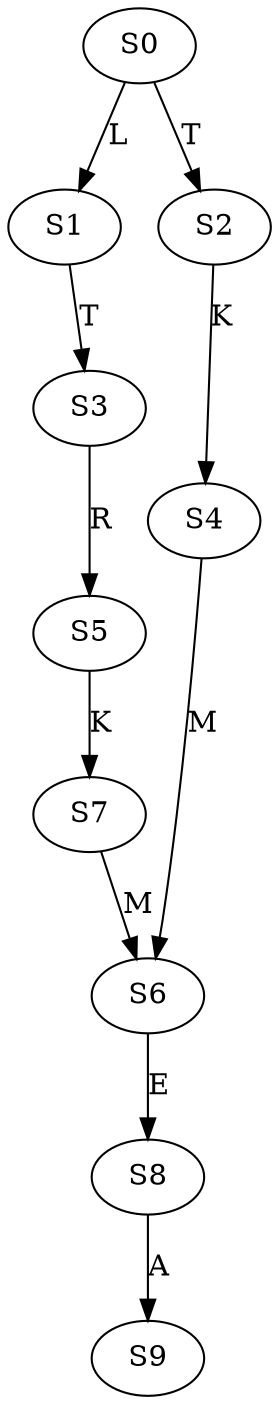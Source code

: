 strict digraph  {
	S0 -> S1 [ label = L ];
	S0 -> S2 [ label = T ];
	S1 -> S3 [ label = T ];
	S2 -> S4 [ label = K ];
	S3 -> S5 [ label = R ];
	S4 -> S6 [ label = M ];
	S5 -> S7 [ label = K ];
	S6 -> S8 [ label = E ];
	S7 -> S6 [ label = M ];
	S8 -> S9 [ label = A ];
}
